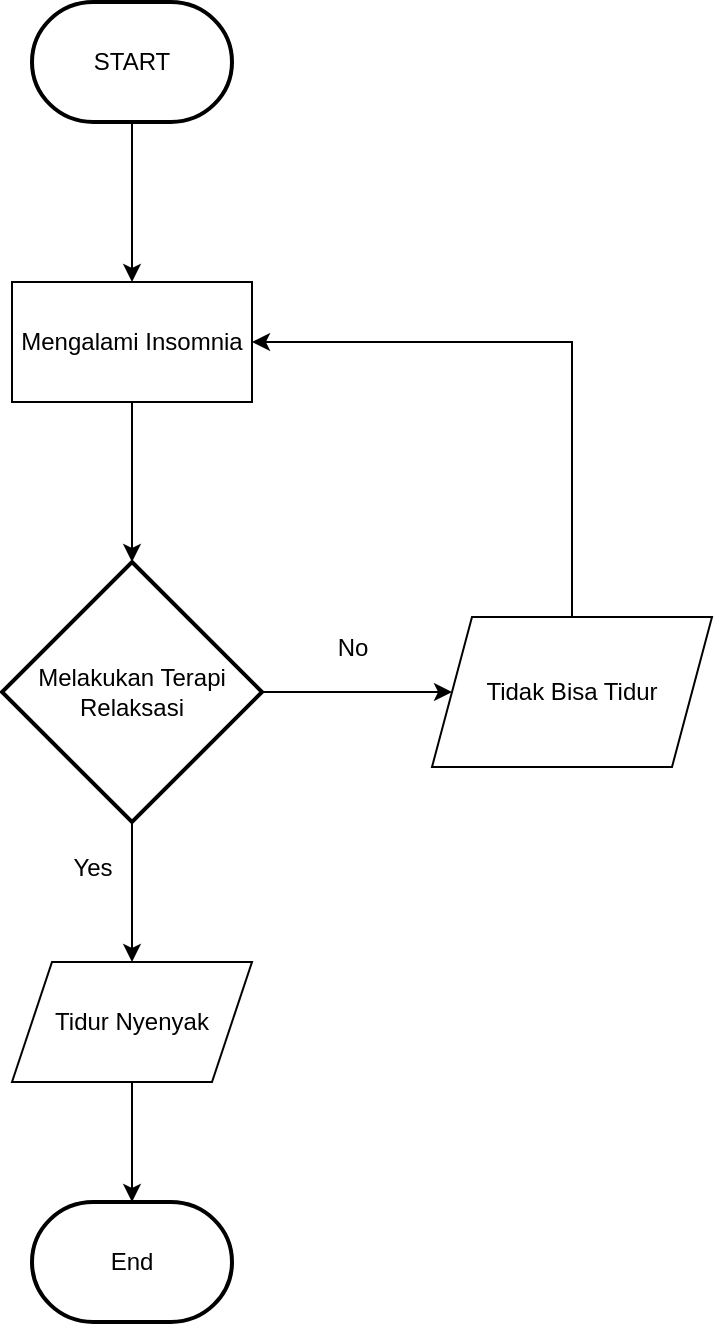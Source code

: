 <mxfile version="24.7.16">
  <diagram name="Page-1" id="sOUCc4kwYudOJliGVJd0">
    <mxGraphModel dx="1500" dy="796" grid="1" gridSize="10" guides="1" tooltips="1" connect="1" arrows="1" fold="1" page="1" pageScale="1" pageWidth="850" pageHeight="1100" math="0" shadow="0">
      <root>
        <mxCell id="0" />
        <mxCell id="1" parent="0" />
        <mxCell id="WE-Ttgl1EKgeqURhwQ6e-3" value="" style="edgeStyle=orthogonalEdgeStyle;rounded=0;orthogonalLoop=1;jettySize=auto;html=1;" edge="1" parent="1" source="WE-Ttgl1EKgeqURhwQ6e-1">
          <mxGeometry relative="1" as="geometry">
            <mxPoint x="410" y="300" as="targetPoint" />
          </mxGeometry>
        </mxCell>
        <mxCell id="WE-Ttgl1EKgeqURhwQ6e-1" value="START" style="strokeWidth=2;html=1;shape=mxgraph.flowchart.terminator;whiteSpace=wrap;" vertex="1" parent="1">
          <mxGeometry x="360" y="160" width="100" height="60" as="geometry" />
        </mxCell>
        <mxCell id="WE-Ttgl1EKgeqURhwQ6e-7" value="" style="edgeStyle=orthogonalEdgeStyle;rounded=0;orthogonalLoop=1;jettySize=auto;html=1;" edge="1" parent="1" source="WE-Ttgl1EKgeqURhwQ6e-4" target="WE-Ttgl1EKgeqURhwQ6e-6">
          <mxGeometry relative="1" as="geometry" />
        </mxCell>
        <mxCell id="WE-Ttgl1EKgeqURhwQ6e-4" value="Mengalami Insomnia" style="rounded=0;whiteSpace=wrap;html=1;" vertex="1" parent="1">
          <mxGeometry x="350" y="300" width="120" height="60" as="geometry" />
        </mxCell>
        <mxCell id="WE-Ttgl1EKgeqURhwQ6e-9" value="" style="edgeStyle=orthogonalEdgeStyle;rounded=0;orthogonalLoop=1;jettySize=auto;html=1;" edge="1" parent="1" source="WE-Ttgl1EKgeqURhwQ6e-6" target="WE-Ttgl1EKgeqURhwQ6e-8">
          <mxGeometry relative="1" as="geometry" />
        </mxCell>
        <mxCell id="WE-Ttgl1EKgeqURhwQ6e-14" value="" style="edgeStyle=orthogonalEdgeStyle;rounded=0;orthogonalLoop=1;jettySize=auto;html=1;" edge="1" parent="1" source="WE-Ttgl1EKgeqURhwQ6e-6" target="WE-Ttgl1EKgeqURhwQ6e-13">
          <mxGeometry relative="1" as="geometry" />
        </mxCell>
        <mxCell id="WE-Ttgl1EKgeqURhwQ6e-6" value="Melakukan Terapi Relaksasi" style="strokeWidth=2;html=1;shape=mxgraph.flowchart.decision;whiteSpace=wrap;" vertex="1" parent="1">
          <mxGeometry x="345" y="440" width="130" height="130" as="geometry" />
        </mxCell>
        <mxCell id="WE-Ttgl1EKgeqURhwQ6e-12" value="" style="edgeStyle=orthogonalEdgeStyle;rounded=0;orthogonalLoop=1;jettySize=auto;html=1;" edge="1" parent="1" source="WE-Ttgl1EKgeqURhwQ6e-8" target="WE-Ttgl1EKgeqURhwQ6e-11">
          <mxGeometry relative="1" as="geometry" />
        </mxCell>
        <mxCell id="WE-Ttgl1EKgeqURhwQ6e-8" value="Tidur Nyenyak" style="shape=parallelogram;perimeter=parallelogramPerimeter;whiteSpace=wrap;html=1;fixedSize=1;" vertex="1" parent="1">
          <mxGeometry x="350" y="640" width="120" height="60" as="geometry" />
        </mxCell>
        <mxCell id="WE-Ttgl1EKgeqURhwQ6e-10" value="Yes" style="text;html=1;align=center;verticalAlign=middle;resizable=0;points=[];autosize=1;strokeColor=none;fillColor=none;" vertex="1" parent="1">
          <mxGeometry x="370" y="578" width="40" height="30" as="geometry" />
        </mxCell>
        <mxCell id="WE-Ttgl1EKgeqURhwQ6e-11" value="End" style="strokeWidth=2;html=1;shape=mxgraph.flowchart.terminator;whiteSpace=wrap;" vertex="1" parent="1">
          <mxGeometry x="360" y="760" width="100" height="60" as="geometry" />
        </mxCell>
        <mxCell id="WE-Ttgl1EKgeqURhwQ6e-17" style="edgeStyle=orthogonalEdgeStyle;rounded=0;orthogonalLoop=1;jettySize=auto;html=1;exitX=0.5;exitY=0;exitDx=0;exitDy=0;entryX=1;entryY=0.5;entryDx=0;entryDy=0;" edge="1" parent="1" source="WE-Ttgl1EKgeqURhwQ6e-13" target="WE-Ttgl1EKgeqURhwQ6e-4">
          <mxGeometry relative="1" as="geometry" />
        </mxCell>
        <mxCell id="WE-Ttgl1EKgeqURhwQ6e-13" value="Tidak Bisa Tidur" style="shape=parallelogram;perimeter=parallelogramPerimeter;whiteSpace=wrap;html=1;fixedSize=1;" vertex="1" parent="1">
          <mxGeometry x="560" y="467.5" width="140" height="75" as="geometry" />
        </mxCell>
        <mxCell id="WE-Ttgl1EKgeqURhwQ6e-15" value="No" style="text;html=1;align=center;verticalAlign=middle;resizable=0;points=[];autosize=1;strokeColor=none;fillColor=none;" vertex="1" parent="1">
          <mxGeometry x="500" y="467.5" width="40" height="30" as="geometry" />
        </mxCell>
      </root>
    </mxGraphModel>
  </diagram>
</mxfile>
